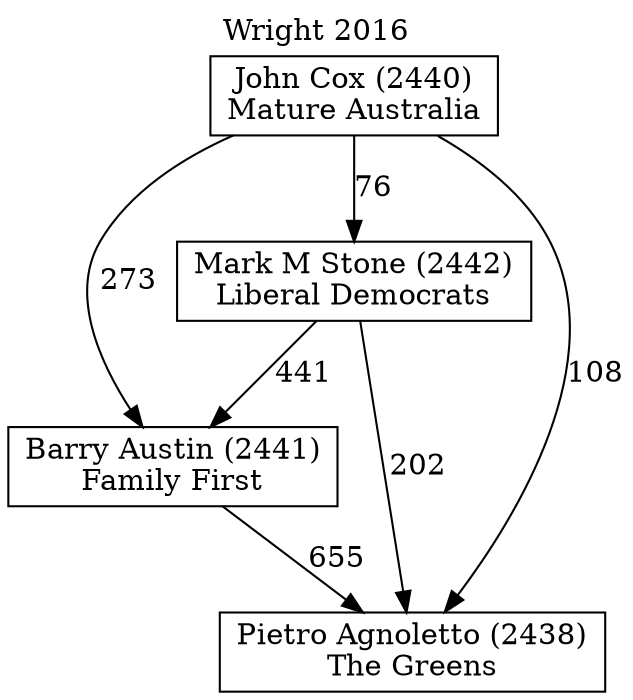 // House preference flow
digraph "Pietro Agnoletto (2438)_Wright_2016" {
	graph [label="Wright 2016" labelloc=t mclimit=10]
	node [shape=box]
	"Barry Austin (2441)" [label="Barry Austin (2441)
Family First"]
	"Mark M Stone (2442)" [label="Mark M Stone (2442)
Liberal Democrats"]
	"Pietro Agnoletto (2438)" [label="Pietro Agnoletto (2438)
The Greens"]
	"John Cox (2440)" [label="John Cox (2440)
Mature Australia"]
	"John Cox (2440)" -> "Barry Austin (2441)" [label=273]
	"Barry Austin (2441)" -> "Pietro Agnoletto (2438)" [label=655]
	"Mark M Stone (2442)" -> "Pietro Agnoletto (2438)" [label=202]
	"John Cox (2440)" -> "Mark M Stone (2442)" [label=76]
	"John Cox (2440)" -> "Pietro Agnoletto (2438)" [label=108]
	"Mark M Stone (2442)" -> "Barry Austin (2441)" [label=441]
}
